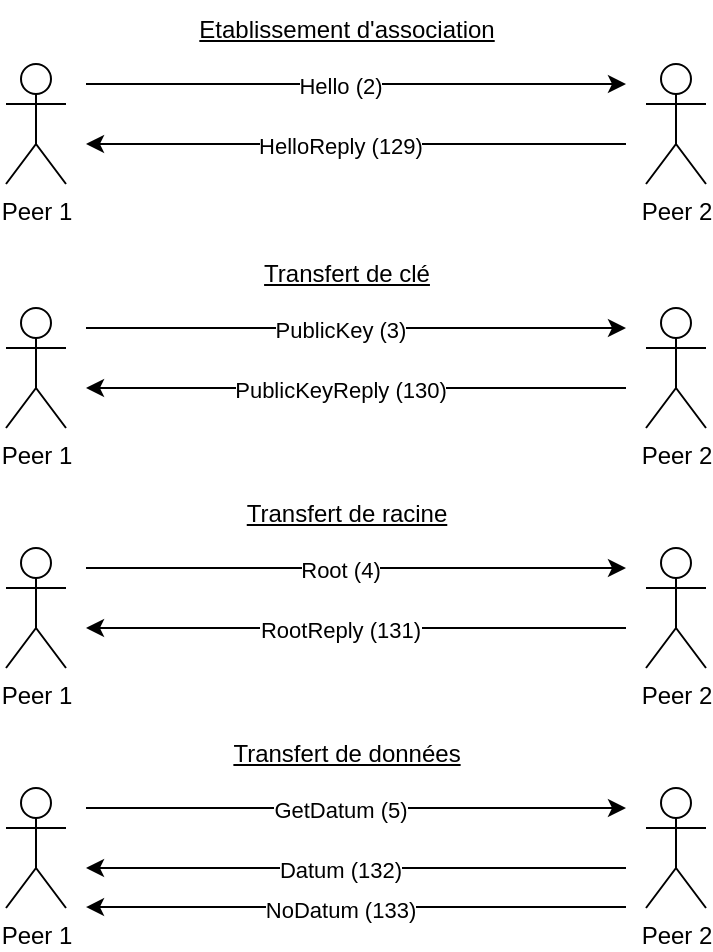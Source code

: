 <mxfile version="22.1.2" type="device">
  <diagram name="Page-1" id="8uCY2Hd-m3dAiRMen5cB">
    <mxGraphModel dx="114" dy="581" grid="1" gridSize="10" guides="1" tooltips="1" connect="1" arrows="1" fold="1" page="1" pageScale="1" pageWidth="827" pageHeight="1169" math="0" shadow="0">
      <root>
        <mxCell id="0" />
        <mxCell id="1" parent="0" />
        <mxCell id="UtLGqjyTCLEkwWzAkU8h-8" style="edgeStyle=orthogonalEdgeStyle;rounded=0;orthogonalLoop=1;jettySize=auto;html=1;" parent="1" edge="1">
          <mxGeometry relative="1" as="geometry">
            <mxPoint x="920" y="50" as="sourcePoint" />
            <mxPoint x="1190" y="50" as="targetPoint" />
          </mxGeometry>
        </mxCell>
        <mxCell id="UtLGqjyTCLEkwWzAkU8h-9" value="Hello (2)" style="edgeLabel;html=1;align=center;verticalAlign=middle;resizable=0;points=[];" parent="UtLGqjyTCLEkwWzAkU8h-8" vertex="1" connectable="0">
          <mxGeometry x="-0.058" y="-1" relative="1" as="geometry">
            <mxPoint as="offset" />
          </mxGeometry>
        </mxCell>
        <mxCell id="UtLGqjyTCLEkwWzAkU8h-1" value="Peer 1" style="shape=umlActor;verticalLabelPosition=bottom;verticalAlign=top;html=1;outlineConnect=0;" parent="1" vertex="1">
          <mxGeometry x="880" y="40" width="30" height="60" as="geometry" />
        </mxCell>
        <mxCell id="UtLGqjyTCLEkwWzAkU8h-2" value="Peer 2" style="shape=umlActor;verticalLabelPosition=bottom;verticalAlign=top;html=1;outlineConnect=0;" parent="1" vertex="1">
          <mxGeometry x="1200" y="40" width="30" height="60" as="geometry" />
        </mxCell>
        <mxCell id="UtLGqjyTCLEkwWzAkU8h-10" style="edgeStyle=orthogonalEdgeStyle;rounded=0;orthogonalLoop=1;jettySize=auto;html=1;startArrow=classic;startFill=1;endArrow=none;endFill=0;" parent="1" edge="1">
          <mxGeometry relative="1" as="geometry">
            <mxPoint x="920" y="80" as="sourcePoint" />
            <mxPoint x="1190" y="80" as="targetPoint" />
          </mxGeometry>
        </mxCell>
        <mxCell id="UtLGqjyTCLEkwWzAkU8h-11" value="HelloReply (129)" style="edgeLabel;html=1;align=center;verticalAlign=middle;resizable=0;points=[];" parent="UtLGqjyTCLEkwWzAkU8h-10" vertex="1" connectable="0">
          <mxGeometry x="-0.058" y="-1" relative="1" as="geometry">
            <mxPoint as="offset" />
          </mxGeometry>
        </mxCell>
        <mxCell id="UtLGqjyTCLEkwWzAkU8h-12" value="&lt;u&gt;Etablissement d&#39;association&lt;/u&gt;" style="text;html=1;align=center;verticalAlign=middle;resizable=0;points=[];autosize=1;strokeColor=none;fillColor=none;" parent="1" vertex="1">
          <mxGeometry x="965" y="8" width="170" height="30" as="geometry" />
        </mxCell>
        <mxCell id="UtLGqjyTCLEkwWzAkU8h-13" style="edgeStyle=orthogonalEdgeStyle;rounded=0;orthogonalLoop=1;jettySize=auto;html=1;" parent="1" edge="1">
          <mxGeometry relative="1" as="geometry">
            <mxPoint x="920" y="172" as="sourcePoint" />
            <mxPoint x="1190" y="172" as="targetPoint" />
          </mxGeometry>
        </mxCell>
        <mxCell id="UtLGqjyTCLEkwWzAkU8h-14" value="PublicKey (3)" style="edgeLabel;html=1;align=center;verticalAlign=middle;resizable=0;points=[];" parent="UtLGqjyTCLEkwWzAkU8h-13" vertex="1" connectable="0">
          <mxGeometry x="-0.058" y="-1" relative="1" as="geometry">
            <mxPoint as="offset" />
          </mxGeometry>
        </mxCell>
        <mxCell id="UtLGqjyTCLEkwWzAkU8h-15" value="Peer 1" style="shape=umlActor;verticalLabelPosition=bottom;verticalAlign=top;html=1;outlineConnect=0;" parent="1" vertex="1">
          <mxGeometry x="880" y="162" width="30" height="60" as="geometry" />
        </mxCell>
        <mxCell id="UtLGqjyTCLEkwWzAkU8h-16" value="Peer 2" style="shape=umlActor;verticalLabelPosition=bottom;verticalAlign=top;html=1;outlineConnect=0;" parent="1" vertex="1">
          <mxGeometry x="1200" y="162" width="30" height="60" as="geometry" />
        </mxCell>
        <mxCell id="UtLGqjyTCLEkwWzAkU8h-17" style="edgeStyle=orthogonalEdgeStyle;rounded=0;orthogonalLoop=1;jettySize=auto;html=1;startArrow=classic;startFill=1;endArrow=none;endFill=0;" parent="1" edge="1">
          <mxGeometry relative="1" as="geometry">
            <mxPoint x="920" y="202" as="sourcePoint" />
            <mxPoint x="1190" y="202" as="targetPoint" />
          </mxGeometry>
        </mxCell>
        <mxCell id="UtLGqjyTCLEkwWzAkU8h-18" value="PublicKeyReply (130)" style="edgeLabel;html=1;align=center;verticalAlign=middle;resizable=0;points=[];" parent="UtLGqjyTCLEkwWzAkU8h-17" vertex="1" connectable="0">
          <mxGeometry x="-0.058" y="-1" relative="1" as="geometry">
            <mxPoint as="offset" />
          </mxGeometry>
        </mxCell>
        <mxCell id="UtLGqjyTCLEkwWzAkU8h-19" value="&lt;u&gt;Transfert de clé&lt;/u&gt;" style="text;html=1;align=center;verticalAlign=middle;resizable=0;points=[];autosize=1;strokeColor=none;fillColor=none;" parent="1" vertex="1">
          <mxGeometry x="995" y="130" width="110" height="30" as="geometry" />
        </mxCell>
        <mxCell id="UtLGqjyTCLEkwWzAkU8h-20" style="edgeStyle=orthogonalEdgeStyle;rounded=0;orthogonalLoop=1;jettySize=auto;html=1;" parent="1" edge="1">
          <mxGeometry relative="1" as="geometry">
            <mxPoint x="920" y="292" as="sourcePoint" />
            <mxPoint x="1190" y="292" as="targetPoint" />
          </mxGeometry>
        </mxCell>
        <mxCell id="UtLGqjyTCLEkwWzAkU8h-21" value="Root (4)" style="edgeLabel;html=1;align=center;verticalAlign=middle;resizable=0;points=[];" parent="UtLGqjyTCLEkwWzAkU8h-20" vertex="1" connectable="0">
          <mxGeometry x="-0.058" y="-1" relative="1" as="geometry">
            <mxPoint as="offset" />
          </mxGeometry>
        </mxCell>
        <mxCell id="UtLGqjyTCLEkwWzAkU8h-22" value="Peer 1" style="shape=umlActor;verticalLabelPosition=bottom;verticalAlign=top;html=1;outlineConnect=0;" parent="1" vertex="1">
          <mxGeometry x="880" y="282" width="30" height="60" as="geometry" />
        </mxCell>
        <mxCell id="UtLGqjyTCLEkwWzAkU8h-23" value="Peer 2" style="shape=umlActor;verticalLabelPosition=bottom;verticalAlign=top;html=1;outlineConnect=0;" parent="1" vertex="1">
          <mxGeometry x="1200" y="282" width="30" height="60" as="geometry" />
        </mxCell>
        <mxCell id="UtLGqjyTCLEkwWzAkU8h-24" style="edgeStyle=orthogonalEdgeStyle;rounded=0;orthogonalLoop=1;jettySize=auto;html=1;startArrow=classic;startFill=1;endArrow=none;endFill=0;" parent="1" edge="1">
          <mxGeometry relative="1" as="geometry">
            <mxPoint x="920" y="322" as="sourcePoint" />
            <mxPoint x="1190" y="322" as="targetPoint" />
          </mxGeometry>
        </mxCell>
        <mxCell id="UtLGqjyTCLEkwWzAkU8h-25" value="RootReply (131)" style="edgeLabel;html=1;align=center;verticalAlign=middle;resizable=0;points=[];" parent="UtLGqjyTCLEkwWzAkU8h-24" vertex="1" connectable="0">
          <mxGeometry x="-0.058" y="-1" relative="1" as="geometry">
            <mxPoint as="offset" />
          </mxGeometry>
        </mxCell>
        <mxCell id="UtLGqjyTCLEkwWzAkU8h-26" value="&lt;u&gt;Transfert de racine&lt;/u&gt;" style="text;html=1;align=center;verticalAlign=middle;resizable=0;points=[];autosize=1;strokeColor=none;fillColor=none;" parent="1" vertex="1">
          <mxGeometry x="990" y="250" width="120" height="30" as="geometry" />
        </mxCell>
        <mxCell id="UtLGqjyTCLEkwWzAkU8h-27" style="edgeStyle=orthogonalEdgeStyle;rounded=0;orthogonalLoop=1;jettySize=auto;html=1;" parent="1" edge="1">
          <mxGeometry relative="1" as="geometry">
            <mxPoint x="920" y="412" as="sourcePoint" />
            <mxPoint x="1190" y="412" as="targetPoint" />
          </mxGeometry>
        </mxCell>
        <mxCell id="UtLGqjyTCLEkwWzAkU8h-28" value="GetDatum (5)" style="edgeLabel;html=1;align=center;verticalAlign=middle;resizable=0;points=[];" parent="UtLGqjyTCLEkwWzAkU8h-27" vertex="1" connectable="0">
          <mxGeometry x="-0.058" y="-1" relative="1" as="geometry">
            <mxPoint as="offset" />
          </mxGeometry>
        </mxCell>
        <mxCell id="UtLGqjyTCLEkwWzAkU8h-29" value="Peer 1" style="shape=umlActor;verticalLabelPosition=bottom;verticalAlign=top;html=1;outlineConnect=0;" parent="1" vertex="1">
          <mxGeometry x="880" y="402" width="30" height="60" as="geometry" />
        </mxCell>
        <mxCell id="UtLGqjyTCLEkwWzAkU8h-30" value="Peer 2" style="shape=umlActor;verticalLabelPosition=bottom;verticalAlign=top;html=1;outlineConnect=0;" parent="1" vertex="1">
          <mxGeometry x="1200" y="402" width="30" height="60" as="geometry" />
        </mxCell>
        <mxCell id="UtLGqjyTCLEkwWzAkU8h-31" style="edgeStyle=orthogonalEdgeStyle;rounded=0;orthogonalLoop=1;jettySize=auto;html=1;startArrow=classic;startFill=1;endArrow=none;endFill=0;" parent="1" edge="1">
          <mxGeometry relative="1" as="geometry">
            <mxPoint x="920" y="442" as="sourcePoint" />
            <mxPoint x="1190" y="442" as="targetPoint" />
          </mxGeometry>
        </mxCell>
        <mxCell id="UtLGqjyTCLEkwWzAkU8h-32" value="Datum (132)" style="edgeLabel;html=1;align=center;verticalAlign=middle;resizable=0;points=[];" parent="UtLGqjyTCLEkwWzAkU8h-31" vertex="1" connectable="0">
          <mxGeometry x="-0.058" y="-1" relative="1" as="geometry">
            <mxPoint as="offset" />
          </mxGeometry>
        </mxCell>
        <mxCell id="UtLGqjyTCLEkwWzAkU8h-33" value="&lt;u&gt;Transfert de données&lt;/u&gt;" style="text;html=1;align=center;verticalAlign=middle;resizable=0;points=[];autosize=1;strokeColor=none;fillColor=none;" parent="1" vertex="1">
          <mxGeometry x="980" y="370" width="140" height="30" as="geometry" />
        </mxCell>
        <mxCell id="UtLGqjyTCLEkwWzAkU8h-34" style="edgeStyle=orthogonalEdgeStyle;rounded=0;orthogonalLoop=1;jettySize=auto;html=1;startArrow=classic;startFill=1;endArrow=none;endFill=0;" parent="1" edge="1">
          <mxGeometry relative="1" as="geometry">
            <mxPoint x="920" y="461.52" as="sourcePoint" />
            <mxPoint x="1190" y="461.52" as="targetPoint" />
          </mxGeometry>
        </mxCell>
        <mxCell id="UtLGqjyTCLEkwWzAkU8h-35" value="NoDatum (133)" style="edgeLabel;html=1;align=center;verticalAlign=middle;resizable=0;points=[];" parent="UtLGqjyTCLEkwWzAkU8h-34" vertex="1" connectable="0">
          <mxGeometry x="-0.058" y="-1" relative="1" as="geometry">
            <mxPoint as="offset" />
          </mxGeometry>
        </mxCell>
      </root>
    </mxGraphModel>
  </diagram>
</mxfile>
